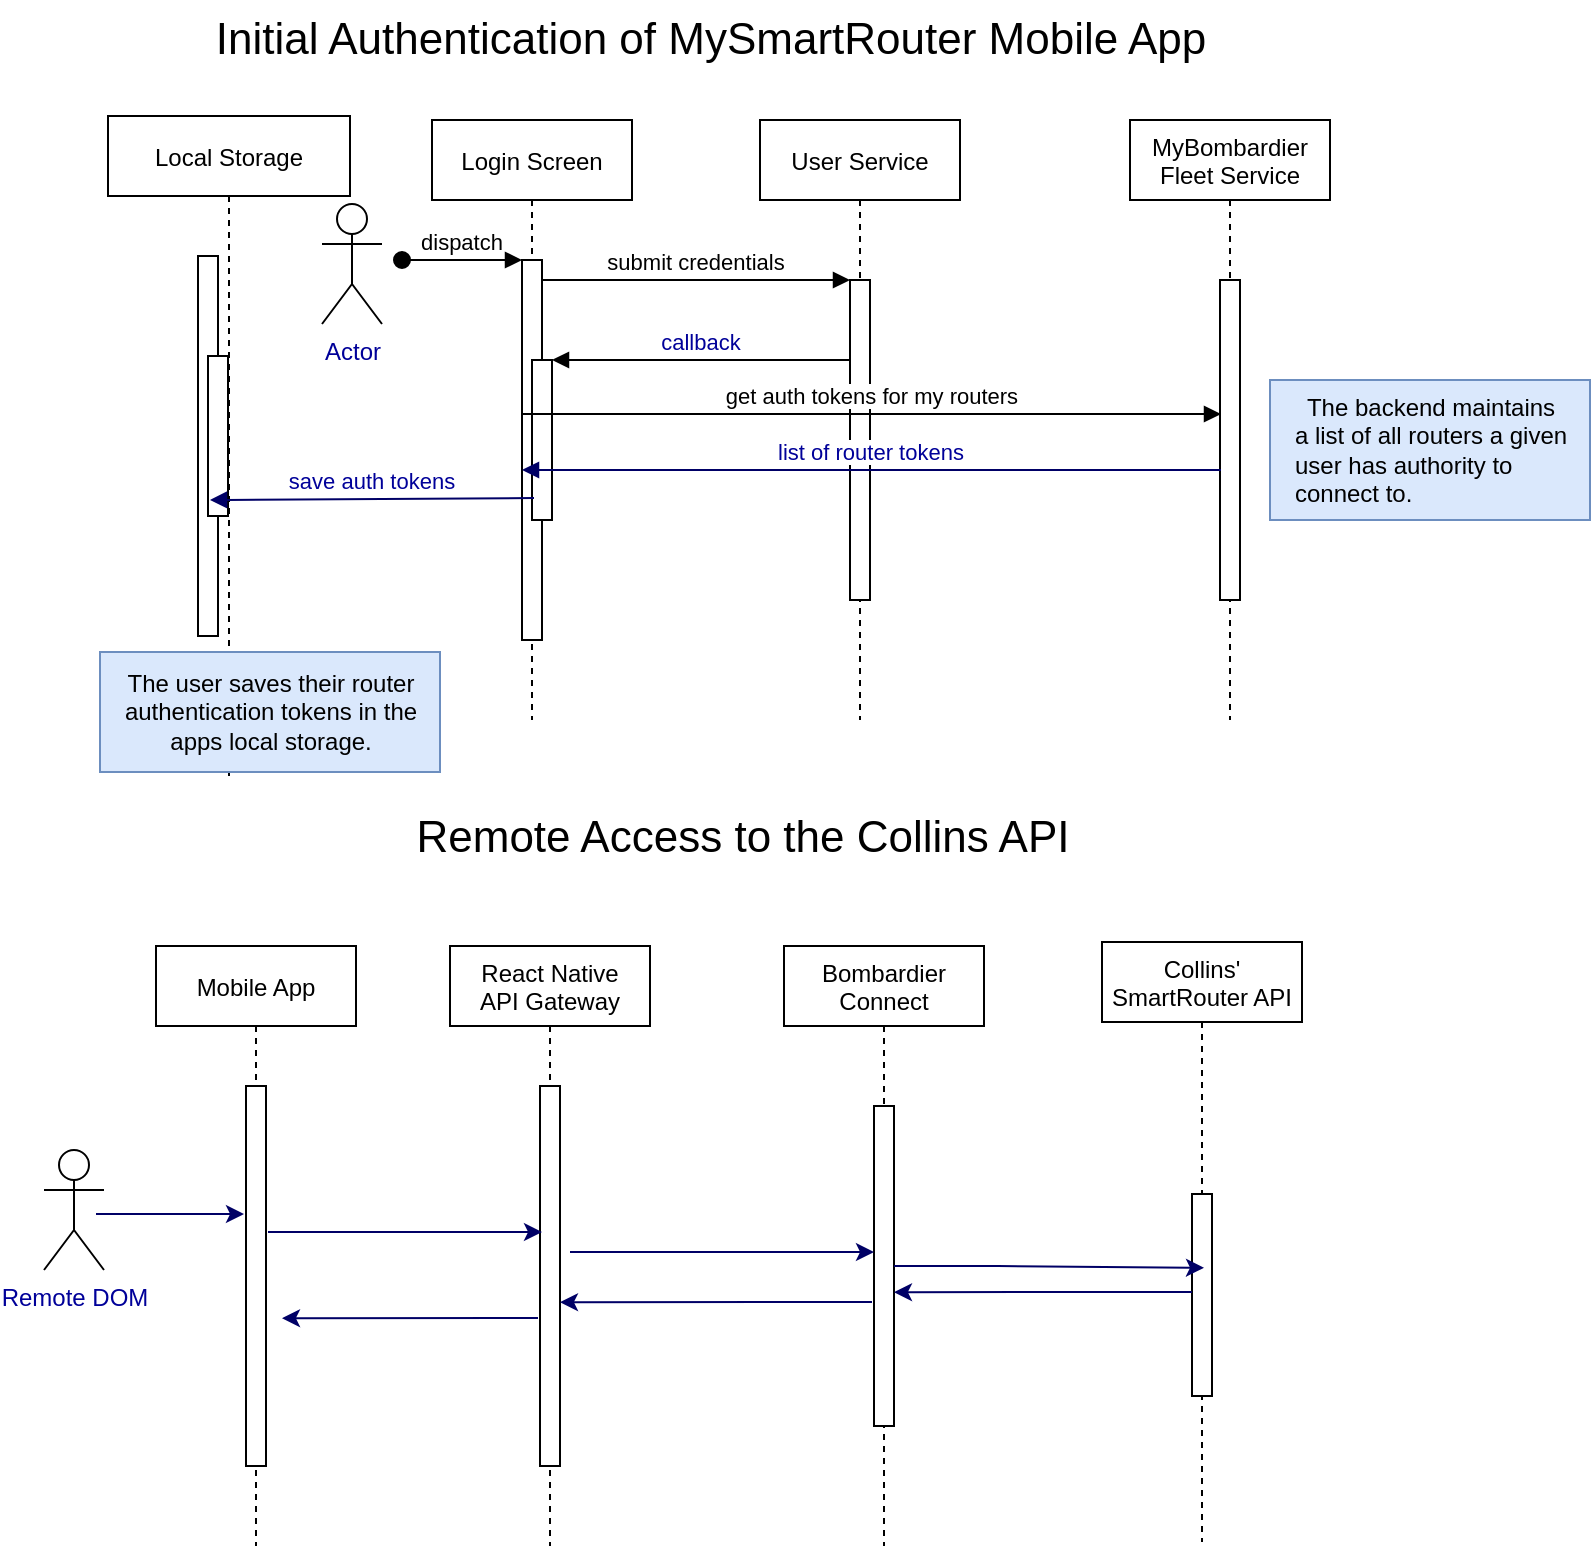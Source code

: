 <mxfile version="20.4.0" type="github">
  <diagram id="kgpKYQtTHZ0yAKxKKP6v" name="Page-1">
    <mxGraphModel dx="1422" dy="737" grid="0" gridSize="10" guides="1" tooltips="1" connect="1" arrows="1" fold="1" page="1" pageScale="1" pageWidth="850" pageHeight="1100" math="0" shadow="0">
      <root>
        <mxCell id="0" />
        <mxCell id="1" parent="0" />
        <mxCell id="3nuBFxr9cyL0pnOWT2aG-1" value="Login Screen" style="shape=umlLifeline;perimeter=lifelinePerimeter;container=1;collapsible=0;recursiveResize=0;rounded=0;shadow=0;strokeWidth=1;" parent="1" vertex="1">
          <mxGeometry x="221" y="80" width="100" height="300" as="geometry" />
        </mxCell>
        <mxCell id="3nuBFxr9cyL0pnOWT2aG-2" value="" style="points=[];perimeter=orthogonalPerimeter;rounded=0;shadow=0;strokeWidth=1;" parent="3nuBFxr9cyL0pnOWT2aG-1" vertex="1">
          <mxGeometry x="45" y="70" width="10" height="190" as="geometry" />
        </mxCell>
        <mxCell id="3nuBFxr9cyL0pnOWT2aG-3" value="dispatch" style="verticalAlign=bottom;startArrow=oval;endArrow=block;startSize=8;shadow=0;strokeWidth=1;" parent="3nuBFxr9cyL0pnOWT2aG-1" target="3nuBFxr9cyL0pnOWT2aG-2" edge="1">
          <mxGeometry relative="1" as="geometry">
            <mxPoint x="-15" y="70" as="sourcePoint" />
          </mxGeometry>
        </mxCell>
        <mxCell id="3nuBFxr9cyL0pnOWT2aG-4" value="" style="points=[];perimeter=orthogonalPerimeter;rounded=0;shadow=0;strokeWidth=1;" parent="3nuBFxr9cyL0pnOWT2aG-1" vertex="1">
          <mxGeometry x="50" y="120" width="10" height="80" as="geometry" />
        </mxCell>
        <mxCell id="3nuBFxr9cyL0pnOWT2aG-5" value="User Service" style="shape=umlLifeline;perimeter=lifelinePerimeter;container=1;collapsible=0;recursiveResize=0;rounded=0;shadow=0;strokeWidth=1;" parent="1" vertex="1">
          <mxGeometry x="385" y="80" width="100" height="300" as="geometry" />
        </mxCell>
        <mxCell id="3nuBFxr9cyL0pnOWT2aG-6" value="" style="points=[];perimeter=orthogonalPerimeter;rounded=0;shadow=0;strokeWidth=1;" parent="3nuBFxr9cyL0pnOWT2aG-5" vertex="1">
          <mxGeometry x="45" y="80" width="10" height="160" as="geometry" />
        </mxCell>
        <mxCell id="3nuBFxr9cyL0pnOWT2aG-8" value="submit credentials" style="verticalAlign=bottom;endArrow=block;entryX=0;entryY=0;shadow=0;strokeWidth=1;" parent="1" source="3nuBFxr9cyL0pnOWT2aG-2" target="3nuBFxr9cyL0pnOWT2aG-6" edge="1">
          <mxGeometry relative="1" as="geometry">
            <mxPoint x="360" y="160" as="sourcePoint" />
          </mxGeometry>
        </mxCell>
        <mxCell id="3nuBFxr9cyL0pnOWT2aG-9" value="callback" style="verticalAlign=bottom;endArrow=block;entryX=1;entryY=0;shadow=0;strokeWidth=1;fontColor=#000099;" parent="1" source="3nuBFxr9cyL0pnOWT2aG-6" target="3nuBFxr9cyL0pnOWT2aG-4" edge="1">
          <mxGeometry relative="1" as="geometry">
            <mxPoint x="325" y="200" as="sourcePoint" />
          </mxGeometry>
        </mxCell>
        <mxCell id="maQsRKKkw_lxUp9gv3gh-1" value="MyBombardier &#xa;Fleet Service" style="shape=umlLifeline;perimeter=lifelinePerimeter;container=1;collapsible=0;recursiveResize=0;rounded=0;shadow=0;strokeWidth=1;" vertex="1" parent="1">
          <mxGeometry x="570" y="80" width="100" height="300" as="geometry" />
        </mxCell>
        <mxCell id="maQsRKKkw_lxUp9gv3gh-2" value="" style="points=[];perimeter=orthogonalPerimeter;rounded=0;shadow=0;strokeWidth=1;" vertex="1" parent="maQsRKKkw_lxUp9gv3gh-1">
          <mxGeometry x="45" y="80" width="10" height="160" as="geometry" />
        </mxCell>
        <mxCell id="maQsRKKkw_lxUp9gv3gh-3" value="get auth tokens for my routers" style="verticalAlign=bottom;endArrow=block;shadow=0;strokeWidth=1;" edge="1" parent="1">
          <mxGeometry relative="1" as="geometry">
            <mxPoint x="266" y="227.0" as="sourcePoint" />
            <mxPoint x="615.5" y="227.0" as="targetPoint" />
          </mxGeometry>
        </mxCell>
        <mxCell id="maQsRKKkw_lxUp9gv3gh-4" value="list of router tokens" style="verticalAlign=bottom;endArrow=block;entryX=1;entryY=0;shadow=0;strokeWidth=1;strokeColor=#000066;fontColor=#000099;" edge="1" parent="1">
          <mxGeometry relative="1" as="geometry">
            <mxPoint x="615.5" y="255" as="sourcePoint" />
            <mxPoint x="266" y="255" as="targetPoint" />
          </mxGeometry>
        </mxCell>
        <mxCell id="maQsRKKkw_lxUp9gv3gh-5" value="Local Storage" style="shape=umlLifeline;perimeter=lifelinePerimeter;container=1;collapsible=0;recursiveResize=0;rounded=0;shadow=0;strokeWidth=1;" vertex="1" parent="1">
          <mxGeometry x="59" y="78" width="121" height="330" as="geometry" />
        </mxCell>
        <mxCell id="maQsRKKkw_lxUp9gv3gh-6" value="" style="points=[];perimeter=orthogonalPerimeter;rounded=0;shadow=0;strokeWidth=1;" vertex="1" parent="maQsRKKkw_lxUp9gv3gh-5">
          <mxGeometry x="45" y="70" width="10" height="190" as="geometry" />
        </mxCell>
        <mxCell id="maQsRKKkw_lxUp9gv3gh-8" value="" style="points=[];perimeter=orthogonalPerimeter;rounded=0;shadow=0;strokeWidth=1;" vertex="1" parent="maQsRKKkw_lxUp9gv3gh-5">
          <mxGeometry x="50" y="120" width="10" height="80" as="geometry" />
        </mxCell>
        <mxCell id="maQsRKKkw_lxUp9gv3gh-12" value="The user saves their router&lt;br&gt;authentication tokens in the&lt;br&gt;apps local storage." style="text;html=1;align=center;verticalAlign=middle;resizable=0;points=[];autosize=1;strokeColor=#6c8ebf;fillColor=#dae8fc;" vertex="1" parent="maQsRKKkw_lxUp9gv3gh-5">
          <mxGeometry x="-4" y="268" width="170" height="60" as="geometry" />
        </mxCell>
        <mxCell id="maQsRKKkw_lxUp9gv3gh-9" value="save auth tokens" style="verticalAlign=bottom;endArrow=block;entryX=1;entryY=0;shadow=0;strokeWidth=1;strokeColor=#000066;fontColor=#000099;exitX=0.1;exitY=0.863;exitDx=0;exitDy=0;exitPerimeter=0;" edge="1" parent="1" source="3nuBFxr9cyL0pnOWT2aG-4">
          <mxGeometry relative="1" as="geometry">
            <mxPoint x="250" y="270" as="sourcePoint" />
            <mxPoint x="110" y="270" as="targetPoint" />
          </mxGeometry>
        </mxCell>
        <mxCell id="maQsRKKkw_lxUp9gv3gh-10" value="Actor" style="shape=umlActor;verticalLabelPosition=bottom;verticalAlign=top;html=1;outlineConnect=0;fontColor=#000099;" vertex="1" parent="1">
          <mxGeometry x="166" y="122" width="30" height="60" as="geometry" />
        </mxCell>
        <mxCell id="maQsRKKkw_lxUp9gv3gh-11" value="The backend maintains&lt;br&gt;&lt;div style=&quot;text-align: left;&quot;&gt;a list of all routers a given&lt;/div&gt;&lt;div style=&quot;text-align: left;&quot;&gt;user has authority to&lt;/div&gt;&lt;div style=&quot;text-align: left;&quot;&gt;connect to.&lt;/div&gt;" style="text;html=1;align=center;verticalAlign=middle;resizable=0;points=[];autosize=1;strokeColor=#6c8ebf;fillColor=#dae8fc;" vertex="1" parent="1">
          <mxGeometry x="640" y="210" width="160" height="70" as="geometry" />
        </mxCell>
        <mxCell id="maQsRKKkw_lxUp9gv3gh-13" value="&lt;font style=&quot;font-size: 22px;&quot; color=&quot;#000000&quot;&gt;Initial Authentication of MySmartRouter Mobile App&lt;/font&gt;" style="text;html=1;align=center;verticalAlign=middle;resizable=0;points=[];autosize=1;strokeColor=none;fillColor=none;fontColor=#000099;" vertex="1" parent="1">
          <mxGeometry x="100" y="20" width="520" height="40" as="geometry" />
        </mxCell>
        <mxCell id="maQsRKKkw_lxUp9gv3gh-15" value="Mobile App" style="shape=umlLifeline;perimeter=lifelinePerimeter;container=1;collapsible=0;recursiveResize=0;rounded=0;shadow=0;strokeWidth=1;" vertex="1" parent="1">
          <mxGeometry x="83" y="493" width="100" height="300" as="geometry" />
        </mxCell>
        <mxCell id="maQsRKKkw_lxUp9gv3gh-16" value="" style="points=[];perimeter=orthogonalPerimeter;rounded=0;shadow=0;strokeWidth=1;" vertex="1" parent="maQsRKKkw_lxUp9gv3gh-15">
          <mxGeometry x="45" y="70" width="10" height="190" as="geometry" />
        </mxCell>
        <mxCell id="maQsRKKkw_lxUp9gv3gh-53" value="" style="edgeStyle=orthogonalEdgeStyle;rounded=0;orthogonalLoop=1;jettySize=auto;html=1;entryX=1;entryY=0.713;entryDx=0;entryDy=0;entryPerimeter=0;strokeColor=#000066;fontSize=22;fontColor=#000000;" edge="1" parent="maQsRKKkw_lxUp9gv3gh-15">
          <mxGeometry x="0.0" y="16" relative="1" as="geometry">
            <mxPoint x="191" y="186" as="sourcePoint" />
            <mxPoint x="63" y="186.08" as="targetPoint" />
            <Array as="points">
              <mxPoint x="173" y="186" />
              <mxPoint x="173" y="186" />
            </Array>
            <mxPoint as="offset" />
          </mxGeometry>
        </mxCell>
        <mxCell id="maQsRKKkw_lxUp9gv3gh-46" style="edgeStyle=orthogonalEdgeStyle;rounded=0;orthogonalLoop=1;jettySize=auto;html=1;strokeColor=#000066;fontSize=22;fontColor=#000000;" edge="1" parent="1">
          <mxGeometry relative="1" as="geometry">
            <mxPoint x="53" y="627" as="sourcePoint" />
            <mxPoint x="127" y="627" as="targetPoint" />
          </mxGeometry>
        </mxCell>
        <mxCell id="maQsRKKkw_lxUp9gv3gh-31" value="Remote DOM" style="shape=umlActor;verticalLabelPosition=bottom;verticalAlign=top;html=1;outlineConnect=0;fontColor=#000099;" vertex="1" parent="1">
          <mxGeometry x="27" y="595" width="30" height="60" as="geometry" />
        </mxCell>
        <mxCell id="maQsRKKkw_lxUp9gv3gh-34" value="&lt;font style=&quot;font-size: 22px;&quot; color=&quot;#000000&quot;&gt;Remote Access to the Collins API&lt;/font&gt;" style="text;html=1;align=center;verticalAlign=middle;resizable=0;points=[];autosize=1;strokeColor=none;fillColor=none;fontColor=#000099;" vertex="1" parent="1">
          <mxGeometry x="203" y="420" width="345" height="38" as="geometry" />
        </mxCell>
        <mxCell id="maQsRKKkw_lxUp9gv3gh-35" value="Bombardier &#xa;Connect" style="shape=umlLifeline;perimeter=lifelinePerimeter;container=1;collapsible=0;recursiveResize=0;rounded=0;shadow=0;strokeWidth=1;" vertex="1" parent="1">
          <mxGeometry x="397" y="493" width="100" height="300" as="geometry" />
        </mxCell>
        <mxCell id="maQsRKKkw_lxUp9gv3gh-36" value="" style="points=[];perimeter=orthogonalPerimeter;rounded=0;shadow=0;strokeWidth=1;" vertex="1" parent="maQsRKKkw_lxUp9gv3gh-35">
          <mxGeometry x="45" y="80" width="10" height="160" as="geometry" />
        </mxCell>
        <mxCell id="maQsRKKkw_lxUp9gv3gh-37" value="Collins&#39;&#xa;SmartRouter API" style="shape=umlLifeline;perimeter=lifelinePerimeter;container=1;collapsible=0;recursiveResize=0;rounded=0;shadow=0;strokeWidth=1;" vertex="1" parent="1">
          <mxGeometry x="556" y="491" width="100" height="300" as="geometry" />
        </mxCell>
        <mxCell id="maQsRKKkw_lxUp9gv3gh-38" value="" style="points=[];perimeter=orthogonalPerimeter;rounded=0;shadow=0;strokeWidth=1;" vertex="1" parent="maQsRKKkw_lxUp9gv3gh-37">
          <mxGeometry x="45" y="126" width="10" height="101" as="geometry" />
        </mxCell>
        <mxCell id="maQsRKKkw_lxUp9gv3gh-39" value="React Native&#xa;API Gateway" style="shape=umlLifeline;perimeter=lifelinePerimeter;container=1;collapsible=0;recursiveResize=0;rounded=0;shadow=0;strokeWidth=1;" vertex="1" parent="1">
          <mxGeometry x="230" y="493" width="100" height="300" as="geometry" />
        </mxCell>
        <mxCell id="maQsRKKkw_lxUp9gv3gh-40" value="" style="points=[];perimeter=orthogonalPerimeter;rounded=0;shadow=0;strokeWidth=1;" vertex="1" parent="maQsRKKkw_lxUp9gv3gh-39">
          <mxGeometry x="45" y="70" width="10" height="190" as="geometry" />
        </mxCell>
        <mxCell id="maQsRKKkw_lxUp9gv3gh-43" value="" style="edgeStyle=orthogonalEdgeStyle;rounded=0;orthogonalLoop=1;jettySize=auto;html=1;strokeColor=#000066;fontSize=22;fontColor=#000000;" edge="1" parent="1">
          <mxGeometry x="-0.051" y="72" relative="1" as="geometry">
            <mxPoint x="139" y="636" as="sourcePoint" />
            <mxPoint x="276" y="636" as="targetPoint" />
            <mxPoint as="offset" />
          </mxGeometry>
        </mxCell>
        <mxCell id="maQsRKKkw_lxUp9gv3gh-44" value="" style="edgeStyle=orthogonalEdgeStyle;rounded=0;orthogonalLoop=1;jettySize=auto;html=1;strokeColor=#000066;fontSize=22;fontColor=#000000;" edge="1" parent="1">
          <mxGeometry x="-0.026" y="18" relative="1" as="geometry">
            <mxPoint x="290" y="646" as="sourcePoint" />
            <mxPoint x="442" y="646" as="targetPoint" />
            <mxPoint as="offset" />
          </mxGeometry>
        </mxCell>
        <mxCell id="maQsRKKkw_lxUp9gv3gh-45" style="edgeStyle=orthogonalEdgeStyle;rounded=0;orthogonalLoop=1;jettySize=auto;html=1;entryX=0.51;entryY=0.543;entryDx=0;entryDy=0;entryPerimeter=0;strokeColor=#000066;fontSize=22;fontColor=#000000;" edge="1" parent="1" source="maQsRKKkw_lxUp9gv3gh-36" target="maQsRKKkw_lxUp9gv3gh-37">
          <mxGeometry relative="1" as="geometry" />
        </mxCell>
        <mxCell id="maQsRKKkw_lxUp9gv3gh-49" value="" style="edgeStyle=orthogonalEdgeStyle;rounded=0;orthogonalLoop=1;jettySize=auto;html=1;entryX=1;entryY=0.713;entryDx=0;entryDy=0;entryPerimeter=0;strokeColor=#000066;fontSize=22;fontColor=#000000;" edge="1" parent="1">
          <mxGeometry x="0.007" y="15" relative="1" as="geometry">
            <mxPoint x="601" y="666" as="sourcePoint" />
            <mxPoint x="452" y="666.08" as="targetPoint" />
            <Array as="points">
              <mxPoint x="562" y="666" />
              <mxPoint x="562" y="666" />
            </Array>
            <mxPoint as="offset" />
          </mxGeometry>
        </mxCell>
        <mxCell id="maQsRKKkw_lxUp9gv3gh-52" value="" style="edgeStyle=orthogonalEdgeStyle;rounded=0;orthogonalLoop=1;jettySize=auto;html=1;entryX=1;entryY=0.713;entryDx=0;entryDy=0;entryPerimeter=0;strokeColor=#000066;fontSize=22;fontColor=#000000;" edge="1" parent="1">
          <mxGeometry x="0.02" y="14" relative="1" as="geometry">
            <mxPoint x="441" y="671" as="sourcePoint" />
            <mxPoint x="285" y="671.08" as="targetPoint" />
            <Array as="points">
              <mxPoint x="395" y="671" />
              <mxPoint x="395" y="671" />
            </Array>
            <mxPoint as="offset" />
          </mxGeometry>
        </mxCell>
      </root>
    </mxGraphModel>
  </diagram>
</mxfile>
